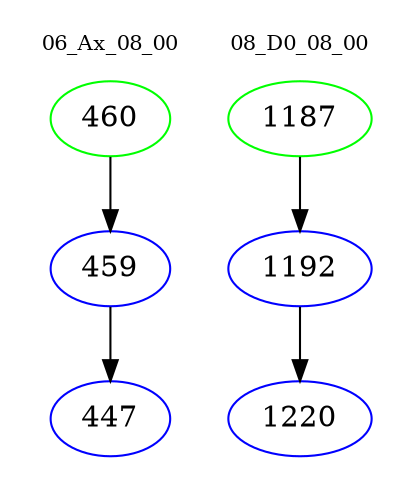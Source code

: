 digraph{
subgraph cluster_0 {
color = white
label = "06_Ax_08_00";
fontsize=10;
T0_460 [label="460", color="green"]
T0_460 -> T0_459 [color="black"]
T0_459 [label="459", color="blue"]
T0_459 -> T0_447 [color="black"]
T0_447 [label="447", color="blue"]
}
subgraph cluster_1 {
color = white
label = "08_D0_08_00";
fontsize=10;
T1_1187 [label="1187", color="green"]
T1_1187 -> T1_1192 [color="black"]
T1_1192 [label="1192", color="blue"]
T1_1192 -> T1_1220 [color="black"]
T1_1220 [label="1220", color="blue"]
}
}
